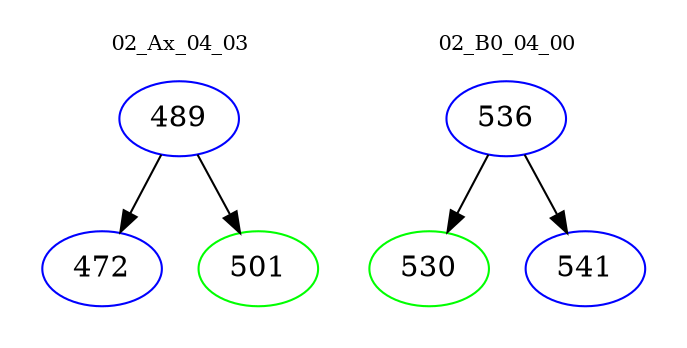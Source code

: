 digraph{
subgraph cluster_0 {
color = white
label = "02_Ax_04_03";
fontsize=10;
T0_489 [label="489", color="blue"]
T0_489 -> T0_472 [color="black"]
T0_472 [label="472", color="blue"]
T0_489 -> T0_501 [color="black"]
T0_501 [label="501", color="green"]
}
subgraph cluster_1 {
color = white
label = "02_B0_04_00";
fontsize=10;
T1_536 [label="536", color="blue"]
T1_536 -> T1_530 [color="black"]
T1_530 [label="530", color="green"]
T1_536 -> T1_541 [color="black"]
T1_541 [label="541", color="blue"]
}
}
